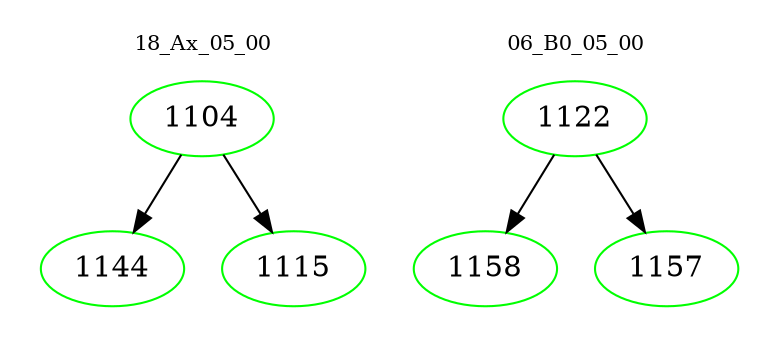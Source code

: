 digraph{
subgraph cluster_0 {
color = white
label = "18_Ax_05_00";
fontsize=10;
T0_1104 [label="1104", color="green"]
T0_1104 -> T0_1144 [color="black"]
T0_1144 [label="1144", color="green"]
T0_1104 -> T0_1115 [color="black"]
T0_1115 [label="1115", color="green"]
}
subgraph cluster_1 {
color = white
label = "06_B0_05_00";
fontsize=10;
T1_1122 [label="1122", color="green"]
T1_1122 -> T1_1158 [color="black"]
T1_1158 [label="1158", color="green"]
T1_1122 -> T1_1157 [color="black"]
T1_1157 [label="1157", color="green"]
}
}
